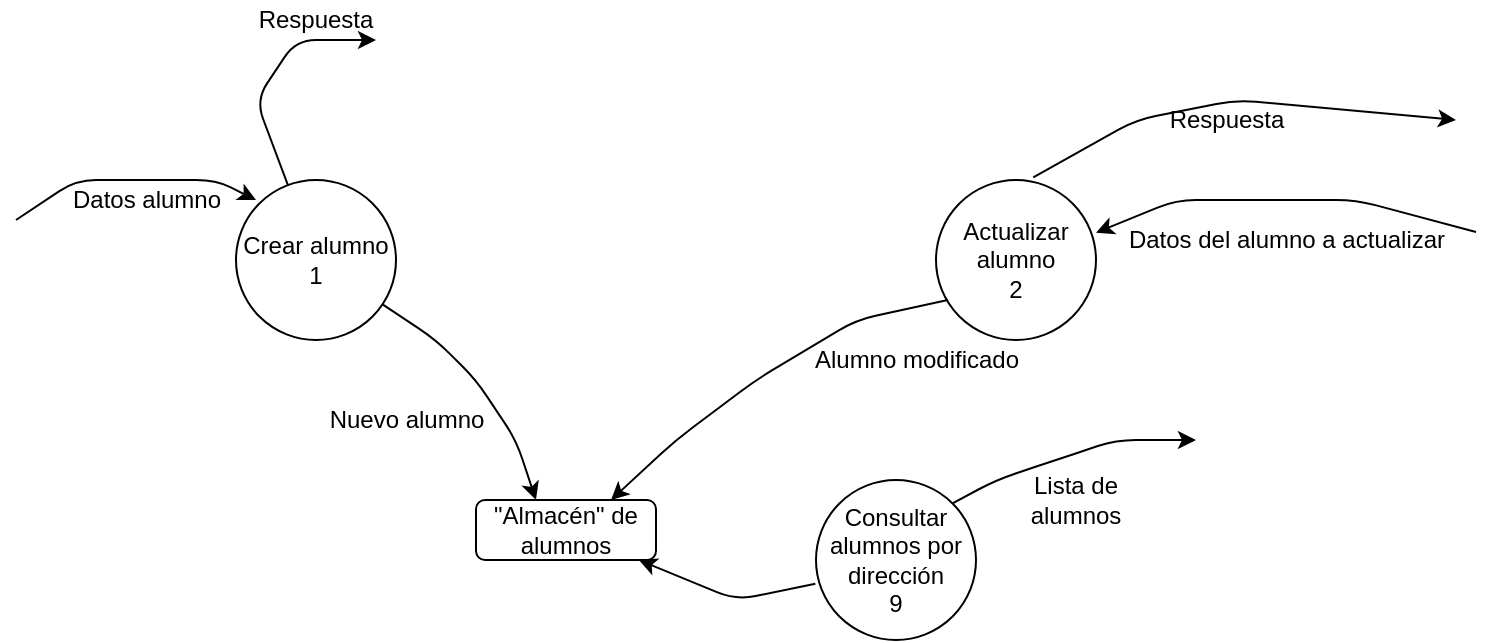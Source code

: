 <mxfile version="14.1.1" type="github">
  <diagram id="nAb394NGYrRfFZ5302sk" name="Page-1">
    <mxGraphModel dx="931" dy="530" grid="1" gridSize="10" guides="1" tooltips="1" connect="1" arrows="1" fold="1" page="1" pageScale="1" pageWidth="827" pageHeight="1169" math="0" shadow="0">
      <root>
        <mxCell id="0" />
        <mxCell id="1" parent="0" />
        <mxCell id="-UQFYYLVcxtBfuHLU2cC-1" value="" style="endArrow=classic;html=1;" edge="1" parent="1">
          <mxGeometry width="50" height="50" relative="1" as="geometry">
            <mxPoint x="50" y="230" as="sourcePoint" />
            <mxPoint x="170" y="220" as="targetPoint" />
            <Array as="points">
              <mxPoint x="80" y="210" />
              <mxPoint x="120" y="210" />
              <mxPoint x="150" y="210" />
            </Array>
          </mxGeometry>
        </mxCell>
        <mxCell id="-UQFYYLVcxtBfuHLU2cC-3" value="Datos alumno" style="text;html=1;align=center;verticalAlign=middle;resizable=0;points=[];autosize=1;" vertex="1" parent="1">
          <mxGeometry x="70" y="210" width="90" height="20" as="geometry" />
        </mxCell>
        <mxCell id="-UQFYYLVcxtBfuHLU2cC-4" value="Crear alumno&lt;br&gt;1" style="ellipse;whiteSpace=wrap;html=1;aspect=fixed;" vertex="1" parent="1">
          <mxGeometry x="160" y="210" width="80" height="80" as="geometry" />
        </mxCell>
        <mxCell id="-UQFYYLVcxtBfuHLU2cC-5" value="" style="endArrow=classic;html=1;" edge="1" parent="1" source="-UQFYYLVcxtBfuHLU2cC-4">
          <mxGeometry width="50" height="50" relative="1" as="geometry">
            <mxPoint x="290" y="290" as="sourcePoint" />
            <mxPoint x="230" y="140" as="targetPoint" />
            <Array as="points">
              <mxPoint x="170" y="170" />
              <mxPoint x="190" y="140" />
              <mxPoint x="230" y="140" />
            </Array>
          </mxGeometry>
        </mxCell>
        <mxCell id="-UQFYYLVcxtBfuHLU2cC-6" value="Consultar alumnos por dirección&lt;br&gt;9" style="ellipse;whiteSpace=wrap;html=1;aspect=fixed;" vertex="1" parent="1">
          <mxGeometry x="450" y="360" width="80" height="80" as="geometry" />
        </mxCell>
        <mxCell id="-UQFYYLVcxtBfuHLU2cC-7" value="" style="endArrow=classic;html=1;exitX=1;exitY=0;exitDx=0;exitDy=0;" edge="1" parent="1" source="-UQFYYLVcxtBfuHLU2cC-6">
          <mxGeometry width="50" height="50" relative="1" as="geometry">
            <mxPoint x="400" y="340" as="sourcePoint" />
            <mxPoint x="640" y="340" as="targetPoint" />
            <Array as="points">
              <mxPoint x="540" y="360" />
              <mxPoint x="570" y="350" />
              <mxPoint x="600" y="340" />
            </Array>
          </mxGeometry>
        </mxCell>
        <mxCell id="-UQFYYLVcxtBfuHLU2cC-8" value="Lista de alumnos" style="text;html=1;strokeColor=none;fillColor=none;align=center;verticalAlign=middle;whiteSpace=wrap;rounded=0;" vertex="1" parent="1">
          <mxGeometry x="560" y="360" width="40" height="20" as="geometry" />
        </mxCell>
        <mxCell id="-UQFYYLVcxtBfuHLU2cC-9" value="" style="endArrow=classic;html=1;exitX=-0.004;exitY=0.649;exitDx=0;exitDy=0;exitPerimeter=0;" edge="1" parent="1" source="-UQFYYLVcxtBfuHLU2cC-6" target="-UQFYYLVcxtBfuHLU2cC-10">
          <mxGeometry width="50" height="50" relative="1" as="geometry">
            <mxPoint x="400" y="320" as="sourcePoint" />
            <mxPoint x="360" y="412" as="targetPoint" />
            <Array as="points">
              <mxPoint x="410" y="420" />
            </Array>
          </mxGeometry>
        </mxCell>
        <mxCell id="-UQFYYLVcxtBfuHLU2cC-10" value="&quot;Almacén&quot; de alumnos" style="rounded=1;whiteSpace=wrap;html=1;" vertex="1" parent="1">
          <mxGeometry x="280" y="370" width="90" height="30" as="geometry" />
        </mxCell>
        <mxCell id="-UQFYYLVcxtBfuHLU2cC-12" value="" style="endArrow=classic;html=1;entryX=0.333;entryY=0;entryDx=0;entryDy=0;entryPerimeter=0;" edge="1" parent="1" source="-UQFYYLVcxtBfuHLU2cC-4" target="-UQFYYLVcxtBfuHLU2cC-10">
          <mxGeometry width="50" height="50" relative="1" as="geometry">
            <mxPoint x="390" y="360" as="sourcePoint" />
            <mxPoint x="440" y="310" as="targetPoint" />
            <Array as="points">
              <mxPoint x="260" y="290" />
              <mxPoint x="280" y="310" />
              <mxPoint x="300" y="340" />
            </Array>
          </mxGeometry>
        </mxCell>
        <mxCell id="-UQFYYLVcxtBfuHLU2cC-13" value="Respuesta" style="text;html=1;strokeColor=none;fillColor=none;align=center;verticalAlign=middle;whiteSpace=wrap;rounded=0;" vertex="1" parent="1">
          <mxGeometry x="80" y="120" width="240" height="20" as="geometry" />
        </mxCell>
        <mxCell id="-UQFYYLVcxtBfuHLU2cC-15" value="Actualizar alumno&lt;br&gt;2" style="ellipse;whiteSpace=wrap;html=1;aspect=fixed;" vertex="1" parent="1">
          <mxGeometry x="510" y="210" width="80" height="80" as="geometry" />
        </mxCell>
        <mxCell id="-UQFYYLVcxtBfuHLU2cC-16" value="" style="endArrow=classic;html=1;" edge="1" parent="1">
          <mxGeometry width="50" height="50" relative="1" as="geometry">
            <mxPoint x="780" y="236" as="sourcePoint" />
            <mxPoint x="590" y="236.364" as="targetPoint" />
            <Array as="points">
              <mxPoint x="720" y="220" />
              <mxPoint x="680" y="220" />
              <mxPoint x="630" y="220" />
            </Array>
          </mxGeometry>
        </mxCell>
        <mxCell id="-UQFYYLVcxtBfuHLU2cC-19" value="Datos del alumno a actualizar" style="text;html=1;align=center;verticalAlign=middle;resizable=0;points=[];autosize=1;" vertex="1" parent="1">
          <mxGeometry x="600" y="230" width="170" height="20" as="geometry" />
        </mxCell>
        <mxCell id="-UQFYYLVcxtBfuHLU2cC-20" value="Nuevo alumno" style="text;html=1;align=center;verticalAlign=middle;resizable=0;points=[];autosize=1;" vertex="1" parent="1">
          <mxGeometry x="200" y="320" width="90" height="20" as="geometry" />
        </mxCell>
        <mxCell id="-UQFYYLVcxtBfuHLU2cC-21" value="" style="endArrow=classic;html=1;exitX=0.074;exitY=0.75;exitDx=0;exitDy=0;exitPerimeter=0;entryX=0.75;entryY=0;entryDx=0;entryDy=0;" edge="1" parent="1" source="-UQFYYLVcxtBfuHLU2cC-15" target="-UQFYYLVcxtBfuHLU2cC-10">
          <mxGeometry width="50" height="50" relative="1" as="geometry">
            <mxPoint x="390" y="290" as="sourcePoint" />
            <mxPoint x="440" y="240" as="targetPoint" />
            <Array as="points">
              <mxPoint x="470" y="280" />
              <mxPoint x="420" y="310" />
              <mxPoint x="380" y="340" />
            </Array>
          </mxGeometry>
        </mxCell>
        <mxCell id="-UQFYYLVcxtBfuHLU2cC-22" value="Alumno modificado" style="text;html=1;align=center;verticalAlign=middle;resizable=0;points=[];autosize=1;" vertex="1" parent="1">
          <mxGeometry x="440" y="290" width="120" height="20" as="geometry" />
        </mxCell>
        <mxCell id="-UQFYYLVcxtBfuHLU2cC-23" value="" style="endArrow=classic;html=1;exitX=0.608;exitY=-0.017;exitDx=0;exitDy=0;exitPerimeter=0;" edge="1" parent="1" source="-UQFYYLVcxtBfuHLU2cC-15">
          <mxGeometry width="50" height="50" relative="1" as="geometry">
            <mxPoint x="390" y="290" as="sourcePoint" />
            <mxPoint x="770" y="180" as="targetPoint" />
            <Array as="points">
              <mxPoint x="610" y="180" />
              <mxPoint x="660" y="170" />
            </Array>
          </mxGeometry>
        </mxCell>
        <mxCell id="-UQFYYLVcxtBfuHLU2cC-24" value="Respuesta" style="text;html=1;align=center;verticalAlign=middle;resizable=0;points=[];autosize=1;" vertex="1" parent="1">
          <mxGeometry x="620" y="170" width="70" height="20" as="geometry" />
        </mxCell>
      </root>
    </mxGraphModel>
  </diagram>
</mxfile>

